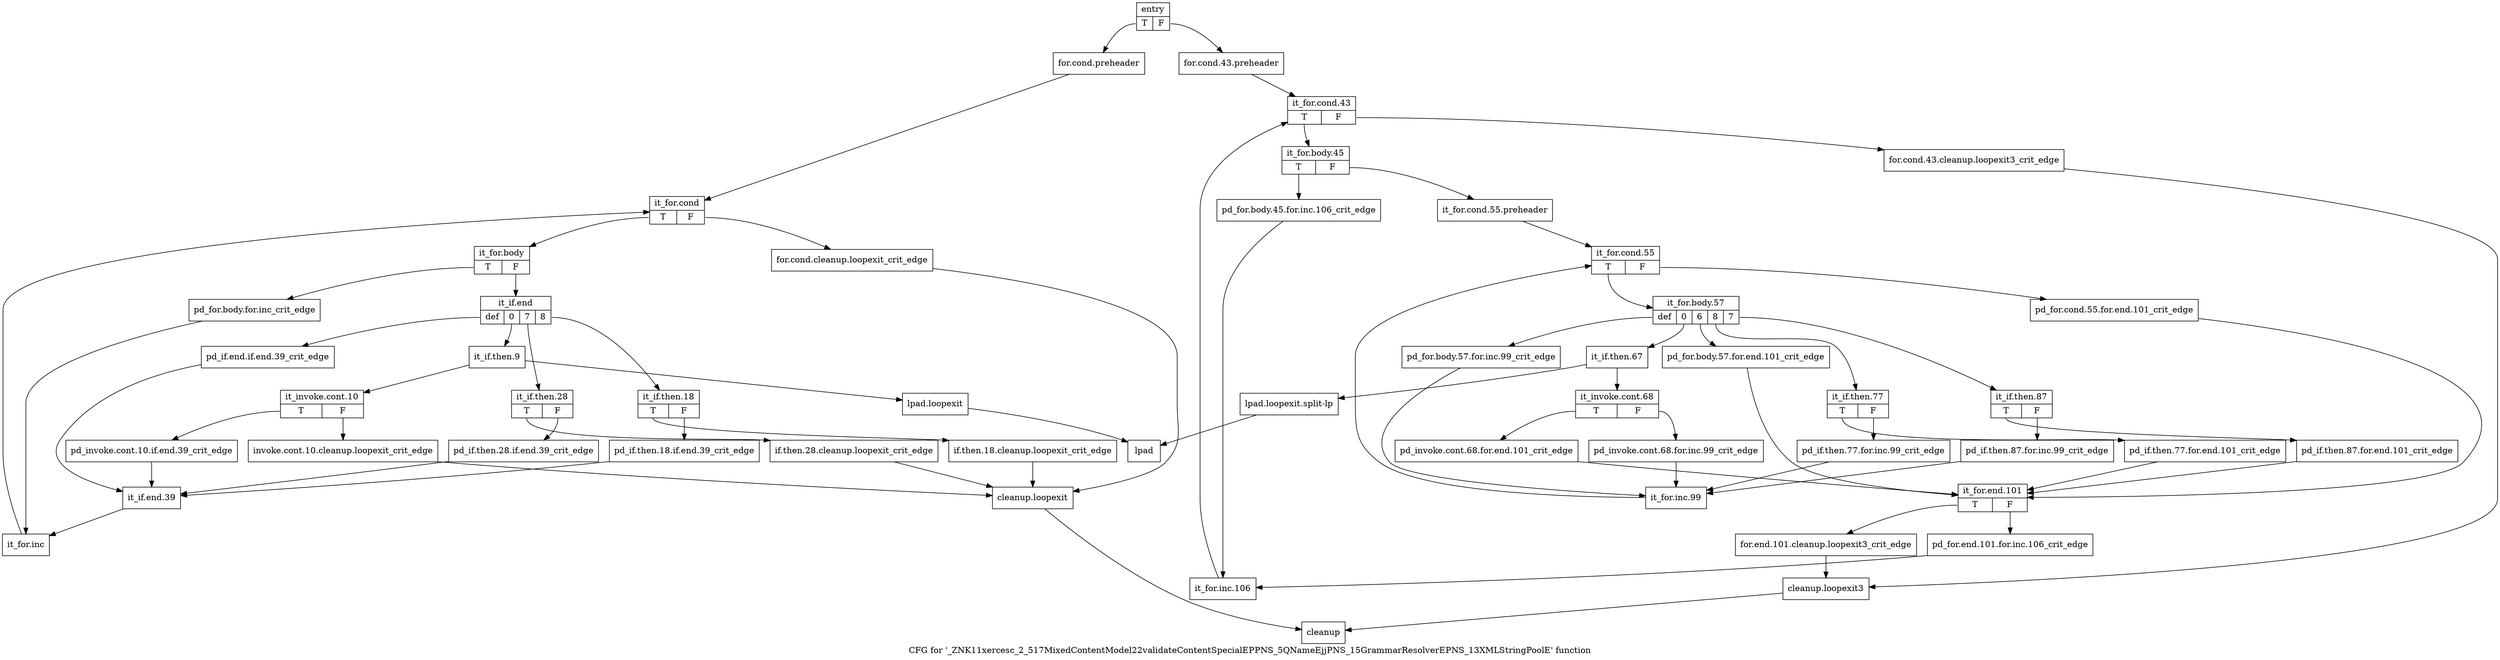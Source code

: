 digraph "CFG for '_ZNK11xercesc_2_517MixedContentModel22validateContentSpecialEPPNS_5QNameEjjPNS_15GrammarResolverEPNS_13XMLStringPoolE' function" {
	label="CFG for '_ZNK11xercesc_2_517MixedContentModel22validateContentSpecialEPPNS_5QNameEjjPNS_15GrammarResolverEPNS_13XMLStringPoolE' function";

	Node0x3ab3020 [shape=record,label="{entry|{<s0>T|<s1>F}}"];
	Node0x3ab3020:s0 -> Node0x3ab30c0;
	Node0x3ab3020:s1 -> Node0x3ab3070;
	Node0x3ab3070 [shape=record,label="{for.cond.43.preheader}"];
	Node0x3ab3070 -> Node0x3ab37a0;
	Node0x3ab30c0 [shape=record,label="{for.cond.preheader}"];
	Node0x3ab30c0 -> Node0x3ab3110;
	Node0x3ab3110 [shape=record,label="{it_for.cond|{<s0>T|<s1>F}}"];
	Node0x3ab3110:s0 -> Node0x3ab31b0;
	Node0x3ab3110:s1 -> Node0x3ab3160;
	Node0x3ab3160 [shape=record,label="{for.cond.cleanup.loopexit_crit_edge}"];
	Node0x3ab3160 -> Node0x3ab3f70;
	Node0x3ab31b0 [shape=record,label="{it_for.body|{<s0>T|<s1>F}}"];
	Node0x3ab31b0:s0 -> Node0x3ab3200;
	Node0x3ab31b0:s1 -> Node0x3ab3340;
	Node0x3ab3200 [shape=record,label="{pd_for.body.for.inc_crit_edge}"];
	Node0x3ab3200 -> Node0x3ab3750;
	Node0x3ab3250 [shape=record,label="{lpad.loopexit}"];
	Node0x3ab3250 -> Node0x3ab32f0;
	Node0x3ab32a0 [shape=record,label="{lpad.loopexit.split-lp}"];
	Node0x3ab32a0 -> Node0x3ab32f0;
	Node0x3ab32f0 [shape=record,label="{lpad}"];
	Node0x3ab3340 [shape=record,label="{it_if.end|{<s0>def|<s1>0|<s2>7|<s3>8}}"];
	Node0x3ab3340:s0 -> Node0x3ab3390;
	Node0x3ab3340:s1 -> Node0x3ab33e0;
	Node0x3ab3340:s2 -> Node0x3ab3610;
	Node0x3ab3340:s3 -> Node0x3ab3520;
	Node0x3ab3390 [shape=record,label="{pd_if.end.if.end.39_crit_edge}"];
	Node0x3ab3390 -> Node0x3ab3700;
	Node0x3ab33e0 [shape=record,label="{it_if.then.9}"];
	Node0x3ab33e0 -> Node0x3ab3430;
	Node0x3ab33e0 -> Node0x3ab3250;
	Node0x3ab3430 [shape=record,label="{it_invoke.cont.10|{<s0>T|<s1>F}}"];
	Node0x3ab3430:s0 -> Node0x3ab34d0;
	Node0x3ab3430:s1 -> Node0x3ab3480;
	Node0x3ab3480 [shape=record,label="{invoke.cont.10.cleanup.loopexit_crit_edge}"];
	Node0x3ab3480 -> Node0x3ab3f70;
	Node0x3ab34d0 [shape=record,label="{pd_invoke.cont.10.if.end.39_crit_edge}"];
	Node0x3ab34d0 -> Node0x3ab3700;
	Node0x3ab3520 [shape=record,label="{it_if.then.18|{<s0>T|<s1>F}}"];
	Node0x3ab3520:s0 -> Node0x3ab35c0;
	Node0x3ab3520:s1 -> Node0x3ab3570;
	Node0x3ab3570 [shape=record,label="{pd_if.then.18.if.end.39_crit_edge}"];
	Node0x3ab3570 -> Node0x3ab3700;
	Node0x3ab35c0 [shape=record,label="{if.then.18.cleanup.loopexit_crit_edge}"];
	Node0x3ab35c0 -> Node0x3ab3f70;
	Node0x3ab3610 [shape=record,label="{it_if.then.28|{<s0>T|<s1>F}}"];
	Node0x3ab3610:s0 -> Node0x3ab36b0;
	Node0x3ab3610:s1 -> Node0x3ab3660;
	Node0x3ab3660 [shape=record,label="{pd_if.then.28.if.end.39_crit_edge}"];
	Node0x3ab3660 -> Node0x3ab3700;
	Node0x3ab36b0 [shape=record,label="{if.then.28.cleanup.loopexit_crit_edge}"];
	Node0x3ab36b0 -> Node0x3ab3f70;
	Node0x3ab3700 [shape=record,label="{it_if.end.39}"];
	Node0x3ab3700 -> Node0x3ab3750;
	Node0x3ab3750 [shape=record,label="{it_for.inc}"];
	Node0x3ab3750 -> Node0x3ab3110;
	Node0x3ab37a0 [shape=record,label="{it_for.cond.43|{<s0>T|<s1>F}}"];
	Node0x3ab37a0:s0 -> Node0x3ab3840;
	Node0x3ab37a0:s1 -> Node0x3ab37f0;
	Node0x3ab37f0 [shape=record,label="{for.cond.43.cleanup.loopexit3_crit_edge}"];
	Node0x3ab37f0 -> Node0x3ab3fc0;
	Node0x3ab3840 [shape=record,label="{it_for.body.45|{<s0>T|<s1>F}}"];
	Node0x3ab3840:s0 -> Node0x3ab3890;
	Node0x3ab3840:s1 -> Node0x3ab38e0;
	Node0x3ab3890 [shape=record,label="{pd_for.body.45.for.inc.106_crit_edge}"];
	Node0x3ab3890 -> Node0x3ab3f20;
	Node0x3ab38e0 [shape=record,label="{it_for.cond.55.preheader}"];
	Node0x3ab38e0 -> Node0x3ab3930;
	Node0x3ab3930 [shape=record,label="{it_for.cond.55|{<s0>T|<s1>F}}"];
	Node0x3ab3930:s0 -> Node0x3ab39d0;
	Node0x3ab3930:s1 -> Node0x3ab3980;
	Node0x3ab3980 [shape=record,label="{pd_for.cond.55.for.end.101_crit_edge}"];
	Node0x3ab3980 -> Node0x3ab3e30;
	Node0x3ab39d0 [shape=record,label="{it_for.body.57|{<s0>def|<s1>0|<s2>6|<s3>8|<s4>7}}"];
	Node0x3ab39d0:s0 -> Node0x3ab3a70;
	Node0x3ab39d0:s1 -> Node0x3ab3ac0;
	Node0x3ab39d0:s2 -> Node0x3ab3a20;
	Node0x3ab39d0:s3 -> Node0x3ab3c00;
	Node0x3ab39d0:s4 -> Node0x3ab3cf0;
	Node0x3ab3a20 [shape=record,label="{pd_for.body.57.for.end.101_crit_edge}"];
	Node0x3ab3a20 -> Node0x3ab3e30;
	Node0x3ab3a70 [shape=record,label="{pd_for.body.57.for.inc.99_crit_edge}"];
	Node0x3ab3a70 -> Node0x3ab3de0;
	Node0x3ab3ac0 [shape=record,label="{it_if.then.67}"];
	Node0x3ab3ac0 -> Node0x3ab3b10;
	Node0x3ab3ac0 -> Node0x3ab32a0;
	Node0x3ab3b10 [shape=record,label="{it_invoke.cont.68|{<s0>T|<s1>F}}"];
	Node0x3ab3b10:s0 -> Node0x3ab3bb0;
	Node0x3ab3b10:s1 -> Node0x3ab3b60;
	Node0x3ab3b60 [shape=record,label="{pd_invoke.cont.68.for.inc.99_crit_edge}"];
	Node0x3ab3b60 -> Node0x3ab3de0;
	Node0x3ab3bb0 [shape=record,label="{pd_invoke.cont.68.for.end.101_crit_edge}"];
	Node0x3ab3bb0 -> Node0x3ab3e30;
	Node0x3ab3c00 [shape=record,label="{it_if.then.77|{<s0>T|<s1>F}}"];
	Node0x3ab3c00:s0 -> Node0x3ab3ca0;
	Node0x3ab3c00:s1 -> Node0x3ab3c50;
	Node0x3ab3c50 [shape=record,label="{pd_if.then.77.for.inc.99_crit_edge}"];
	Node0x3ab3c50 -> Node0x3ab3de0;
	Node0x3ab3ca0 [shape=record,label="{pd_if.then.77.for.end.101_crit_edge}"];
	Node0x3ab3ca0 -> Node0x3ab3e30;
	Node0x3ab3cf0 [shape=record,label="{it_if.then.87|{<s0>T|<s1>F}}"];
	Node0x3ab3cf0:s0 -> Node0x3ab3d90;
	Node0x3ab3cf0:s1 -> Node0x3ab3d40;
	Node0x3ab3d40 [shape=record,label="{pd_if.then.87.for.inc.99_crit_edge}"];
	Node0x3ab3d40 -> Node0x3ab3de0;
	Node0x3ab3d90 [shape=record,label="{pd_if.then.87.for.end.101_crit_edge}"];
	Node0x3ab3d90 -> Node0x3ab3e30;
	Node0x3ab3de0 [shape=record,label="{it_for.inc.99}"];
	Node0x3ab3de0 -> Node0x3ab3930;
	Node0x3ab3e30 [shape=record,label="{it_for.end.101|{<s0>T|<s1>F}}"];
	Node0x3ab3e30:s0 -> Node0x3ab3ed0;
	Node0x3ab3e30:s1 -> Node0x3ab3e80;
	Node0x3ab3e80 [shape=record,label="{pd_for.end.101.for.inc.106_crit_edge}"];
	Node0x3ab3e80 -> Node0x3ab3f20;
	Node0x3ab3ed0 [shape=record,label="{for.end.101.cleanup.loopexit3_crit_edge}"];
	Node0x3ab3ed0 -> Node0x3ab3fc0;
	Node0x3ab3f20 [shape=record,label="{it_for.inc.106}"];
	Node0x3ab3f20 -> Node0x3ab37a0;
	Node0x3ab3f70 [shape=record,label="{cleanup.loopexit}"];
	Node0x3ab3f70 -> Node0x3ab4010;
	Node0x3ab3fc0 [shape=record,label="{cleanup.loopexit3}"];
	Node0x3ab3fc0 -> Node0x3ab4010;
	Node0x3ab4010 [shape=record,label="{cleanup}"];
}
